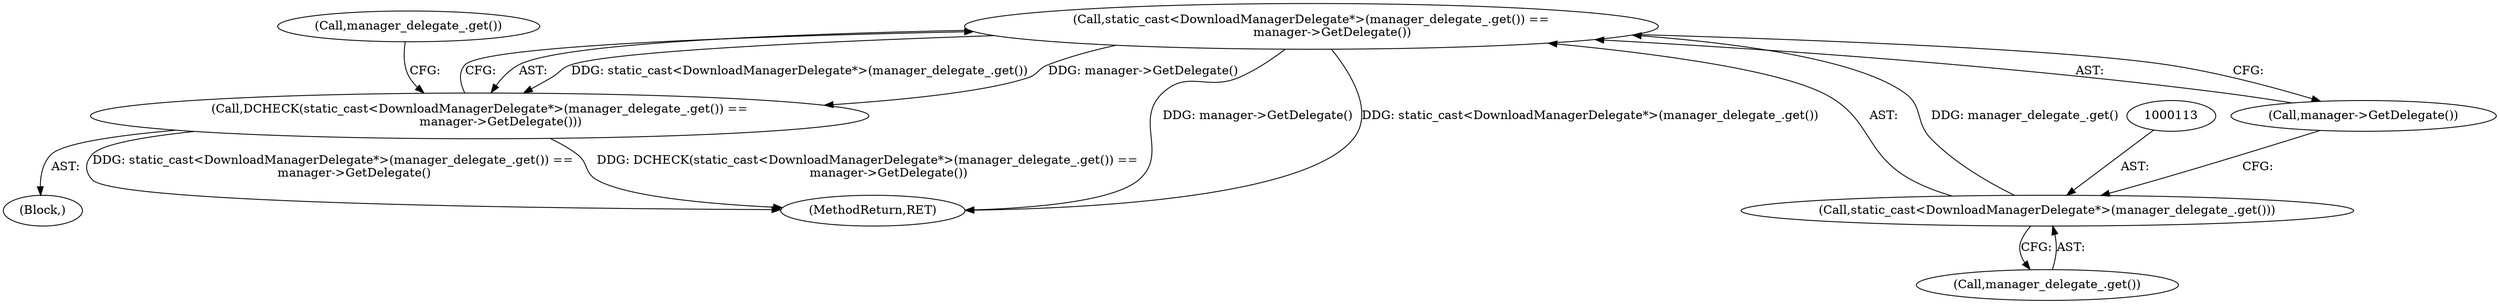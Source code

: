 digraph "1_Chrome_cbb2c0940d4e3914ccd74f6466ff4cb9e50e0e86_0@del" {
"1000111" [label="(Call,static_cast<DownloadManagerDelegate*>(manager_delegate_.get()) ==\n           manager->GetDelegate())"];
"1000112" [label="(Call,static_cast<DownloadManagerDelegate*>(manager_delegate_.get()))"];
"1000110" [label="(Call,DCHECK(static_cast<DownloadManagerDelegate*>(manager_delegate_.get()) ==\n           manager->GetDelegate()))"];
"1000111" [label="(Call,static_cast<DownloadManagerDelegate*>(manager_delegate_.get()) ==\n           manager->GetDelegate())"];
"1000110" [label="(Call,DCHECK(static_cast<DownloadManagerDelegate*>(manager_delegate_.get()) ==\n           manager->GetDelegate()))"];
"1000109" [label="(Block,)"];
"1000112" [label="(Call,static_cast<DownloadManagerDelegate*>(manager_delegate_.get()))"];
"1000115" [label="(Call,manager->GetDelegate())"];
"1000114" [label="(Call,manager_delegate_.get())"];
"1000151" [label="(MethodReturn,RET)"];
"1000117" [label="(Call,manager_delegate_.get())"];
"1000111" -> "1000110"  [label="AST: "];
"1000111" -> "1000115"  [label="CFG: "];
"1000112" -> "1000111"  [label="AST: "];
"1000115" -> "1000111"  [label="AST: "];
"1000110" -> "1000111"  [label="CFG: "];
"1000111" -> "1000151"  [label="DDG: manager->GetDelegate()"];
"1000111" -> "1000151"  [label="DDG: static_cast<DownloadManagerDelegate*>(manager_delegate_.get())"];
"1000111" -> "1000110"  [label="DDG: static_cast<DownloadManagerDelegate*>(manager_delegate_.get())"];
"1000111" -> "1000110"  [label="DDG: manager->GetDelegate()"];
"1000112" -> "1000111"  [label="DDG: manager_delegate_.get()"];
"1000112" -> "1000114"  [label="CFG: "];
"1000113" -> "1000112"  [label="AST: "];
"1000114" -> "1000112"  [label="AST: "];
"1000115" -> "1000112"  [label="CFG: "];
"1000110" -> "1000109"  [label="AST: "];
"1000117" -> "1000110"  [label="CFG: "];
"1000110" -> "1000151"  [label="DDG: DCHECK(static_cast<DownloadManagerDelegate*>(manager_delegate_.get()) ==\n           manager->GetDelegate())"];
"1000110" -> "1000151"  [label="DDG: static_cast<DownloadManagerDelegate*>(manager_delegate_.get()) ==\n           manager->GetDelegate()"];
}
